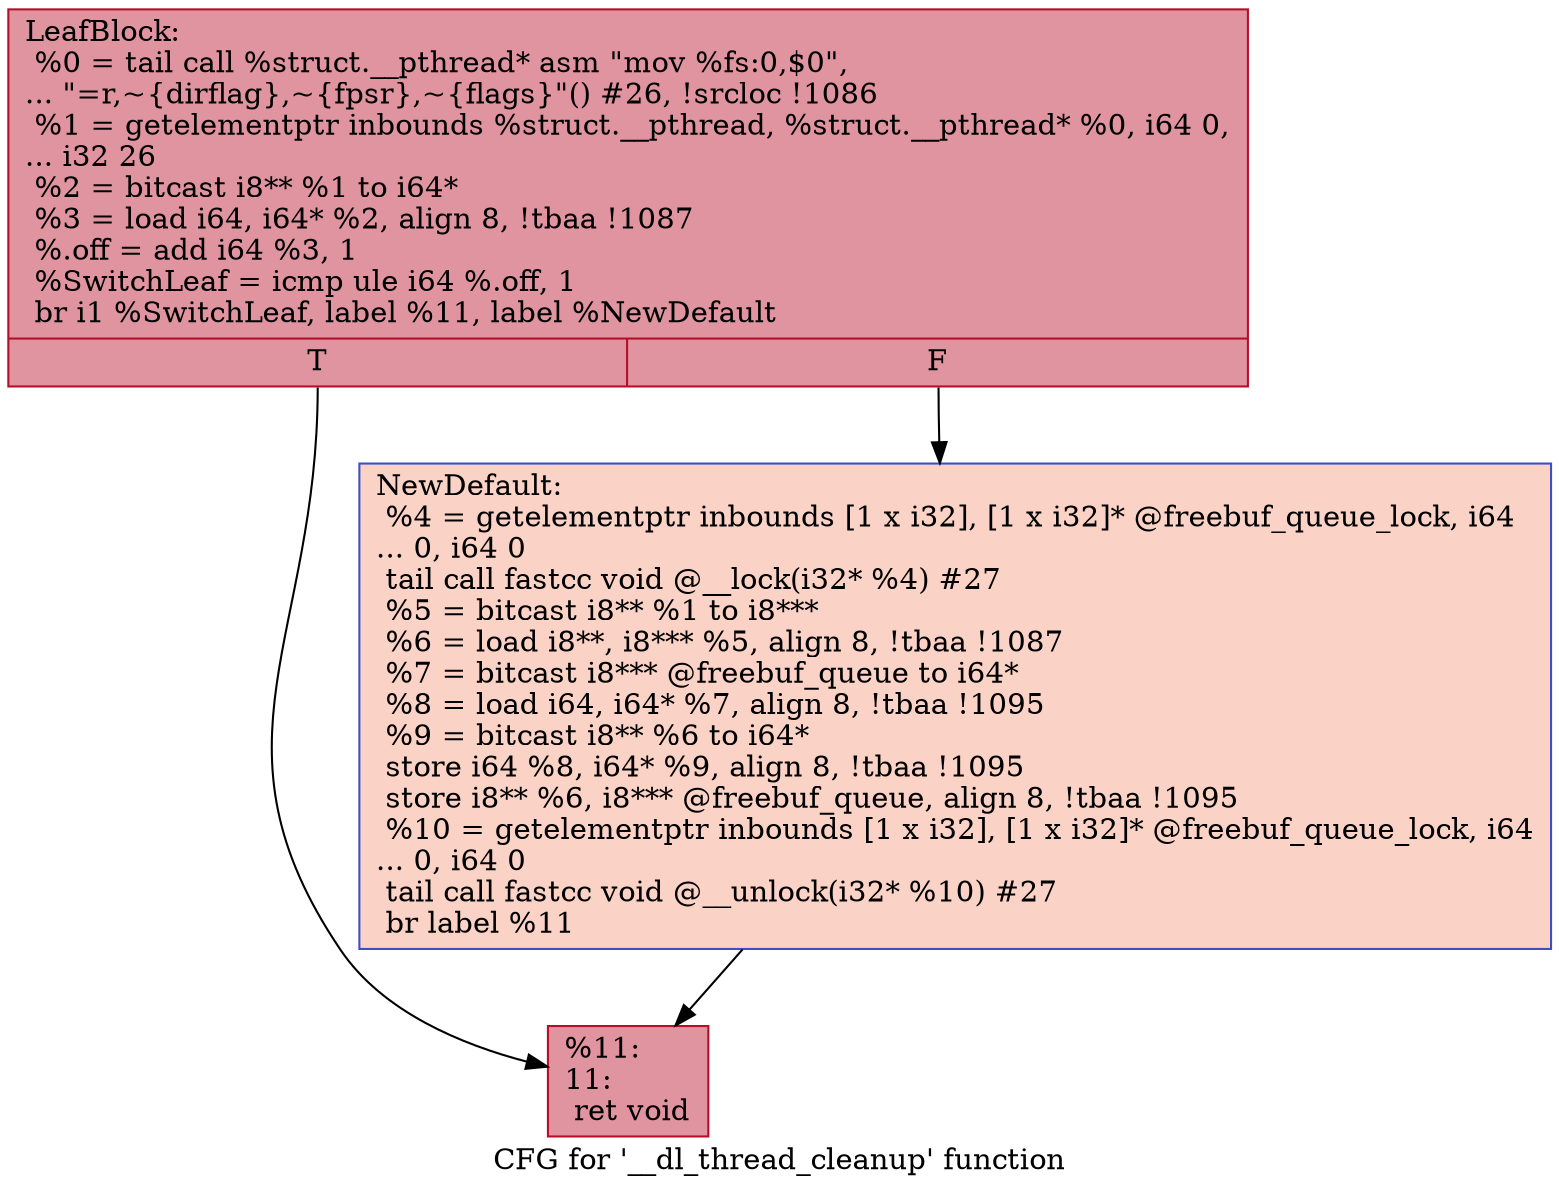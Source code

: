 digraph "CFG for '__dl_thread_cleanup' function" {
	label="CFG for '__dl_thread_cleanup' function";

	Node0x241eb30 [shape=record,color="#b70d28ff", style=filled, fillcolor="#b70d2870",label="{LeafBlock:\l  %0 = tail call %struct.__pthread* asm \"mov %fs:0,$0\",\l... \"=r,~\{dirflag\},~\{fpsr\},~\{flags\}\"() #26, !srcloc !1086\l  %1 = getelementptr inbounds %struct.__pthread, %struct.__pthread* %0, i64 0,\l... i32 26\l  %2 = bitcast i8** %1 to i64*\l  %3 = load i64, i64* %2, align 8, !tbaa !1087\l  %.off = add i64 %3, 1\l  %SwitchLeaf = icmp ule i64 %.off, 1\l  br i1 %SwitchLeaf, label %11, label %NewDefault\l|{<s0>T|<s1>F}}"];
	Node0x241eb30:s0 -> Node0x241f3b0;
	Node0x241eb30:s1 -> Node0x241f360;
	Node0x241f360 [shape=record,color="#3d50c3ff", style=filled, fillcolor="#f59c7d70",label="{NewDefault:                                       \l  %4 = getelementptr inbounds [1 x i32], [1 x i32]* @freebuf_queue_lock, i64\l... 0, i64 0\l  tail call fastcc void @__lock(i32* %4) #27\l  %5 = bitcast i8** %1 to i8***\l  %6 = load i8**, i8*** %5, align 8, !tbaa !1087\l  %7 = bitcast i8*** @freebuf_queue to i64*\l  %8 = load i64, i64* %7, align 8, !tbaa !1095\l  %9 = bitcast i8** %6 to i64*\l  store i64 %8, i64* %9, align 8, !tbaa !1095\l  store i8** %6, i8*** @freebuf_queue, align 8, !tbaa !1095\l  %10 = getelementptr inbounds [1 x i32], [1 x i32]* @freebuf_queue_lock, i64\l... 0, i64 0\l  tail call fastcc void @__unlock(i32* %10) #27\l  br label %11\l}"];
	Node0x241f360 -> Node0x241f3b0;
	Node0x241f3b0 [shape=record,color="#b70d28ff", style=filled, fillcolor="#b70d2870",label="{%11:\l11:                                               \l  ret void\l}"];
}
